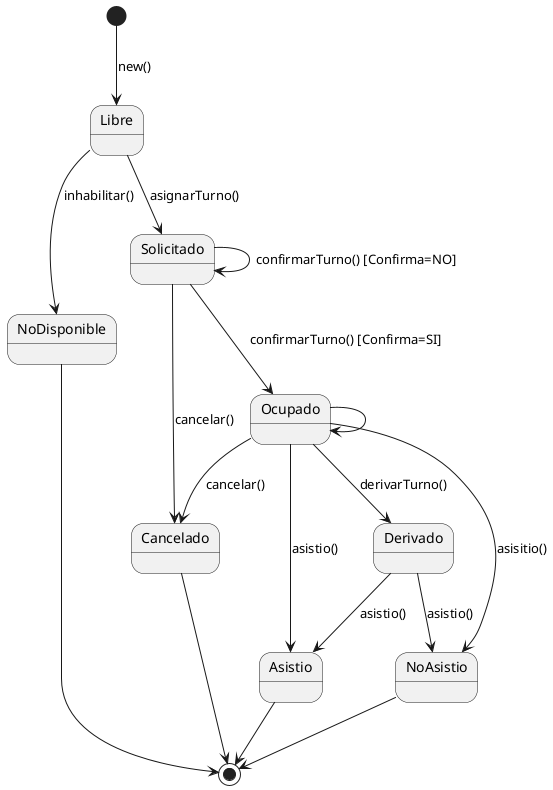 @startuml estado 

[*] --> Libre : new()

Libre --> NoDisponible : inhabilitar()
NoDisponible --> [*]
Libre --> Solicitado : asignarTurno()

Solicitado --> Solicitado : confirmarTurno() [Confirma=NO]


Solicitado --> Ocupado : confirmarTurno() [Confirma=SI]

Ocupado --> Derivado : derivarTurno()
Solicitado --> Cancelado : cancelar()
Ocupado --> Cancelado : cancelar()
Ocupado --> Asistio : asistio()
Ocupado --> NoAsistio : asisitio()
Ocupado --> Ocupado 
Derivado --> Asistio : asistio()
Derivado --> NoAsistio : asistio()

Asistio --> [*]
NoAsistio --> [*]
Cancelado --> [*]
@enduml